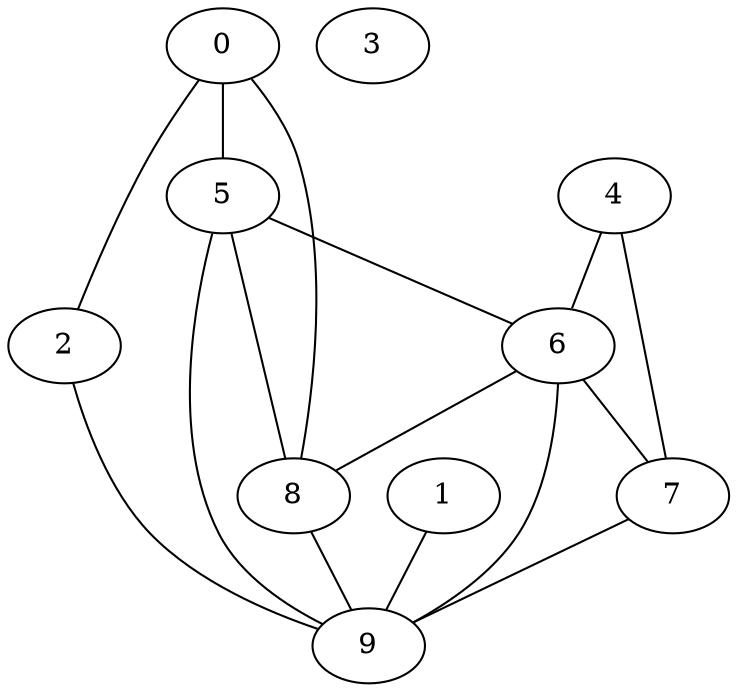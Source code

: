 graph one
{
0 -- 2 ;
0 -- 5 ;
0 -- 8 ;
1 -- 9 ;
2 -- 9 ;
4 -- 6 ;
4 -- 7 ;
5 -- 6 ;
5 -- 8 ;
5 -- 9 ;
6 -- 7 ;
6 -- 8 ;
6 -- 9 ;
7 -- 9 ;
8 -- 9 ;
3;
}
